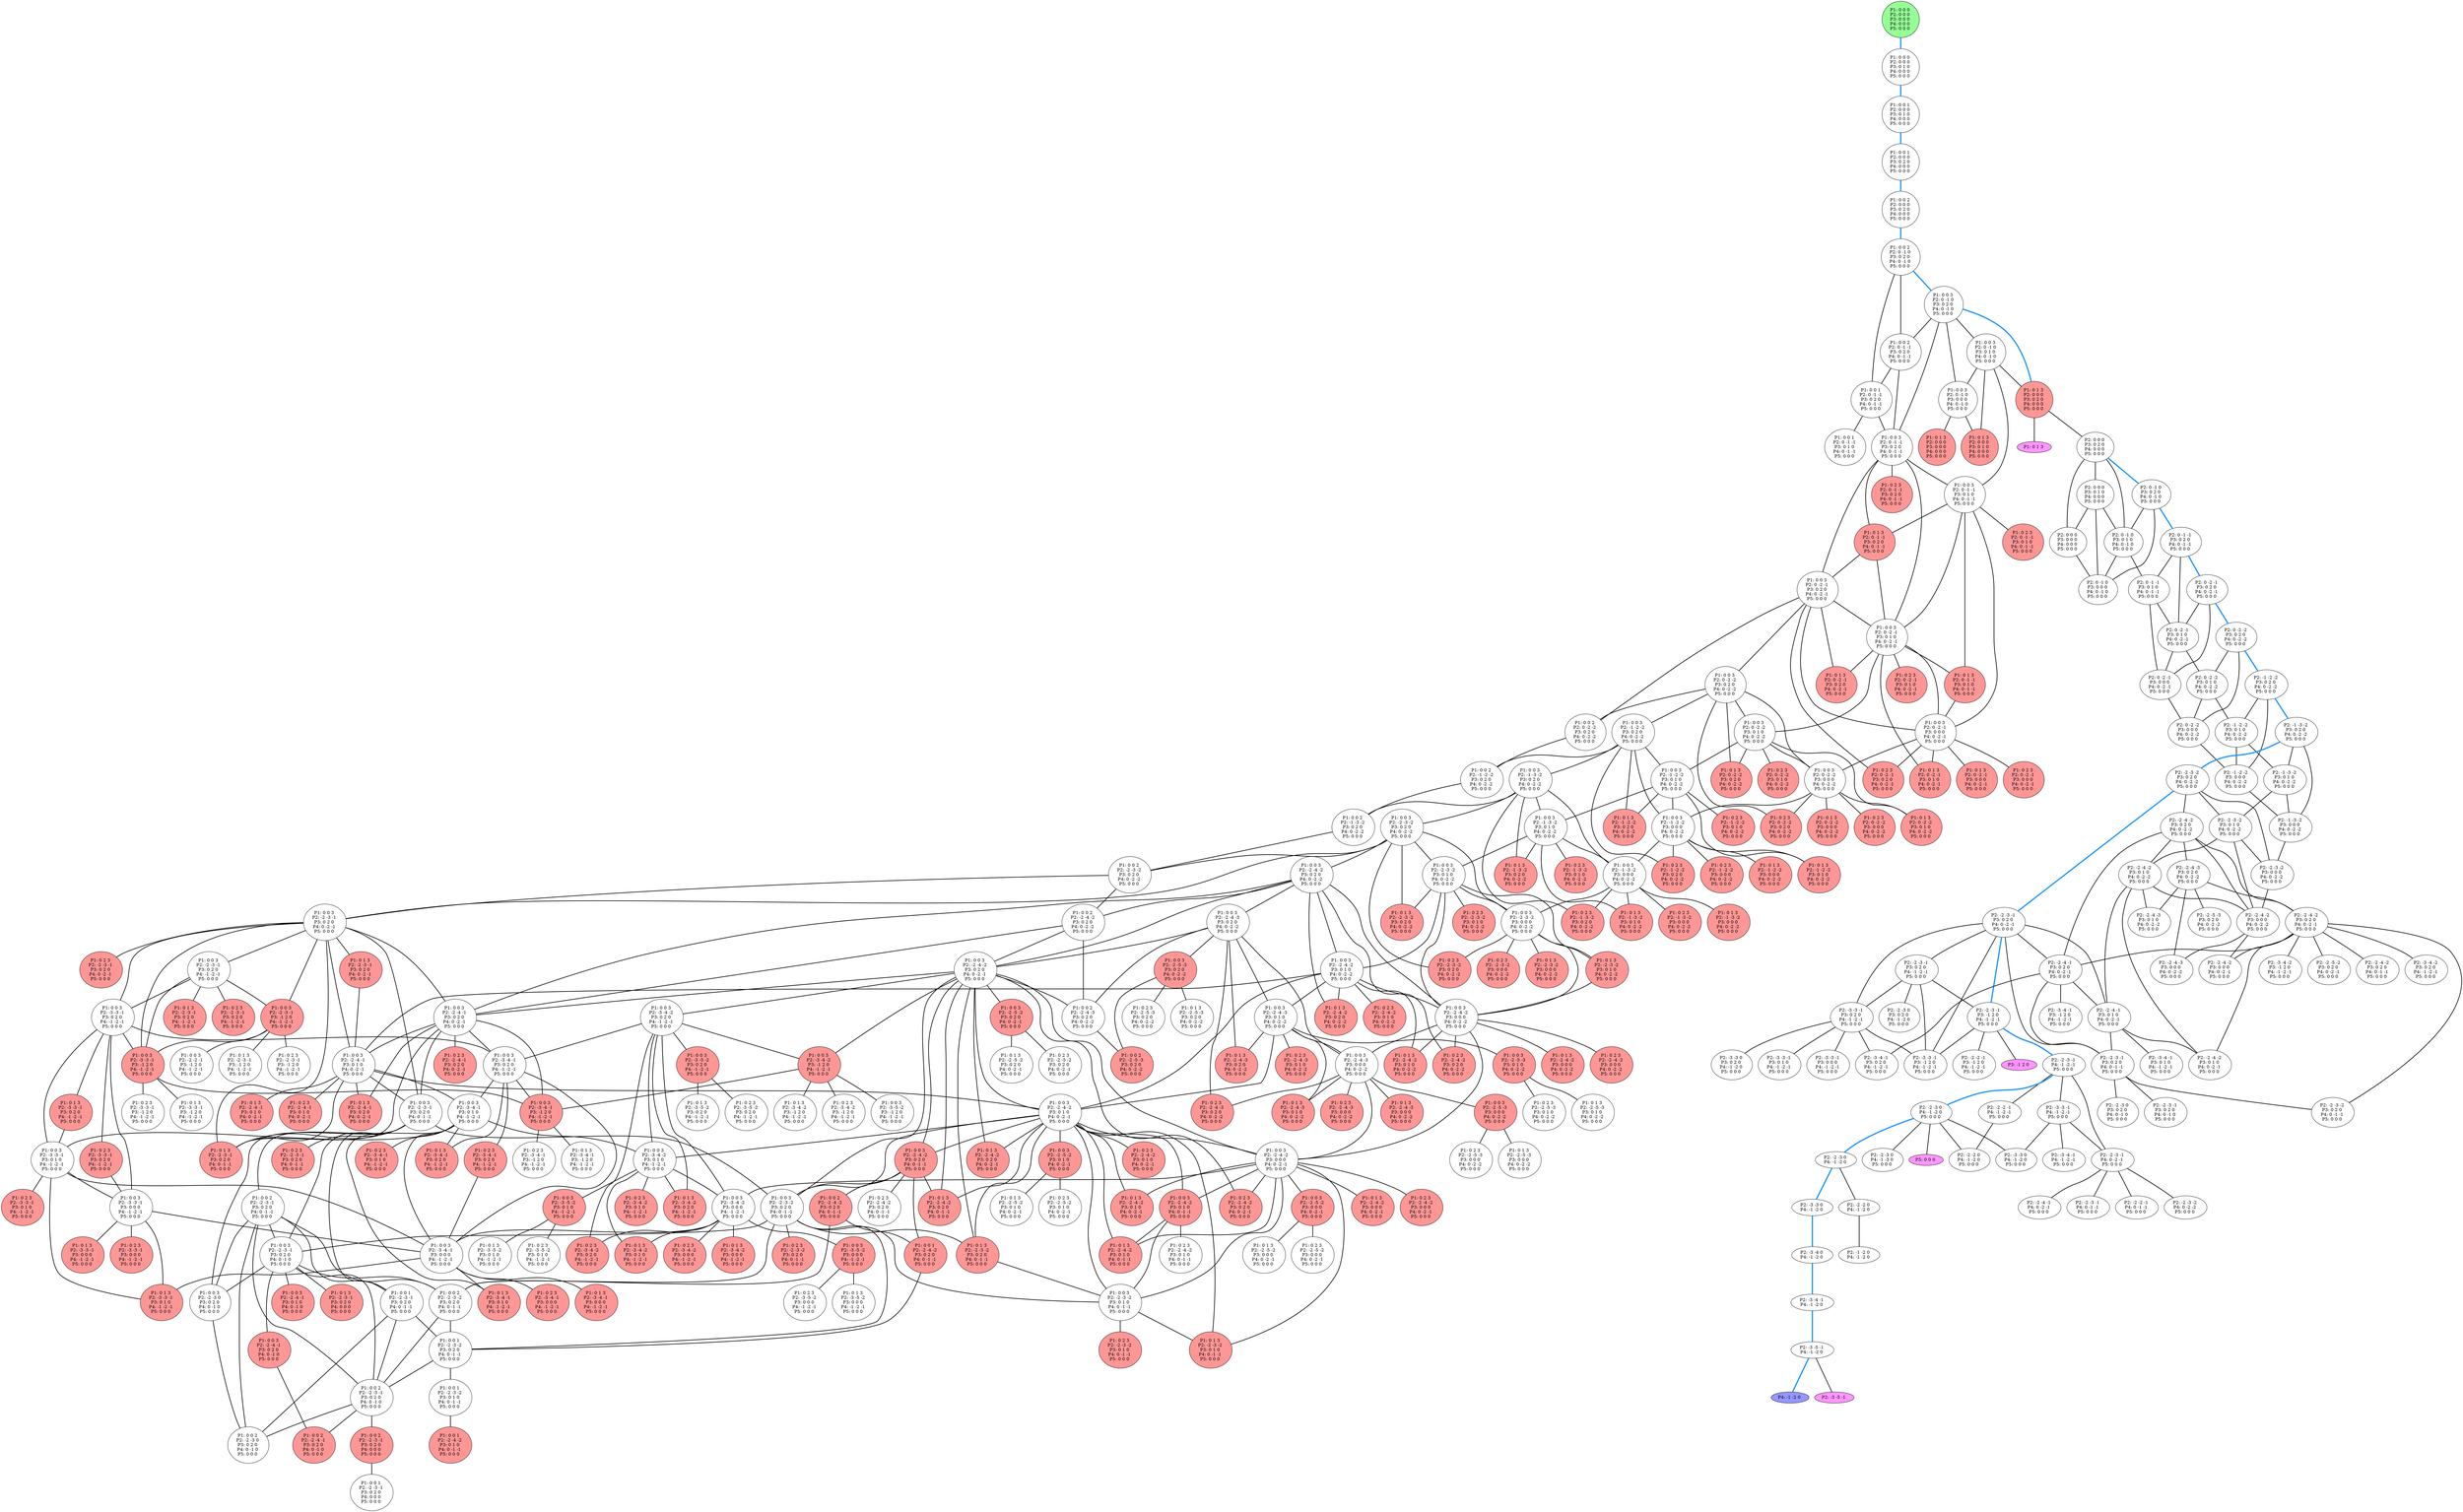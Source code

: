 graph G {
color = "black"
0 [label = "P1: 0 0 0 
P2: 0 0 0 
P3: 0 0 0 
P4: 0 0 0 
P5: 0 0 0 
",  style="filled", fillcolor = "#96FF96"];
1 [label = "P1: 0 0 0 
P2: 0 0 0 
P3: 0 1 0 
P4: 0 0 0 
P5: 0 0 0 
"];
2 [label = "P1: 0 0 1 
P2: 0 0 0 
P3: 0 1 0 
P4: 0 0 0 
P5: 0 0 0 
"];
3 [label = "P1: 0 0 1 
P2: 0 0 0 
P3: 0 2 0 
P4: 0 0 0 
P5: 0 0 0 
"];
4 [label = "P1: 0 0 2 
P2: 0 0 0 
P3: 0 2 0 
P4: 0 0 0 
P5: 0 0 0 
"];
5 [label = "P1: 0 0 2 
P2: 0 -1 0 
P3: 0 2 0 
P4: 0 -1 0 
P5: 0 0 0 
"];
6 [label = "P1: 0 0 3 
P2: 0 -1 0 
P3: 0 2 0 
P4: 0 -1 0 
P5: 0 0 0 
"];
7 [label = "P1: 0 0 2 
P2: 0 -1 -1 
P3: 0 2 0 
P4: 0 -1 -1 
P5: 0 0 0 
"];
8 [label = "P1: 0 0 1 
P2: 0 -1 -1 
P3: 0 2 0 
P4: 0 -1 -1 
P5: 0 0 0 
"];
9 [label = "P1: 0 0 3 
P2: 0 -1 0 
P3: 0 1 0 
P4: 0 -1 0 
P5: 0 0 0 
"];
10 [label = "P1: 0 0 3 
P2: 0 -1 0 
P3: 0 0 0 
P4: 0 -1 0 
P5: 0 0 0 
"];
11 [label = "P1: 0 0 3 
P2: 0 -1 -1 
P3: 0 2 0 
P4: 0 -1 -1 
P5: 0 0 0 
"];
12 [label = "P1: 0 1 3 
P2: 0 0 0 
P3: 0 2 0 
P4: 0 0 0 
P5: 0 0 0 
",  style="filled", fillcolor = "#FF9696"];
13 [label = "P1: 0 0 1 
P2: 0 -1 -1 
P3: 0 1 0 
P4: 0 -1 -1 
P5: 0 0 0 
"];
14 [label = "P1: 0 0 3 
P2: 0 -1 -1 
P3: 0 1 0 
P4: 0 -1 -1 
P5: 0 0 0 
"];
15 [label = "P1: 0 1 3 
P2: 0 0 0 
P3: 0 1 0 
P4: 0 0 0 
P5: 0 0 0 
",  style="filled", fillcolor = "#FF9696"];
16 [label = "P1: 0 1 3 
P2: 0 0 0 
P3: 0 0 0 
P4: 0 0 0 
P5: 0 0 0 
",  style="filled", fillcolor = "#FF9696"];
17 [label = "P1: 0 1 3 
P2: 0 -1 -1 
P3: 0 2 0 
P4: 0 -1 -1 
P5: 0 0 0 
",  style="filled", fillcolor = "#FF9696"];
18 [label = "P1: 0 2 3 
P2: 0 -1 -1 
P3: 0 2 0 
P4: 0 -1 -1 
P5: 0 0 0 
",  style="filled", fillcolor = "#FF9696"];
19 [label = "P1: 0 0 3 
P2: 0 -2 -1 
P3: 0 2 0 
P4: 0 -2 -1 
P5: 0 0 0 
"];
20 [label = "P1: 0 0 3 
P2: 0 -2 -1 
P3: 0 1 0 
P4: 0 -2 -1 
P5: 0 0 0 
"];
21 [label = "P1: 0 1 3 
P2: 0 -1 -1 
P3: 0 1 0 
P4: 0 -1 -1 
P5: 0 0 0 
",  style="filled", fillcolor = "#FF9696"];
22 [label = "P1: 0 2 3 
P2: 0 -1 -1 
P3: 0 1 0 
P4: 0 -1 -1 
P5: 0 0 0 
",  style="filled", fillcolor = "#FF9696"];
23 [label = "P1: 0 0 3 
P2: 0 -2 -1 
P3: 0 0 0 
P4: 0 -2 -1 
P5: 0 0 0 
"];
24 [label = "P1: 0 1 3 
P2: 0 -2 -1 
P3: 0 2 0 
P4: 0 -2 -1 
P5: 0 0 0 
",  style="filled", fillcolor = "#FF9696"];
25 [label = "P1: 0 2 3 
P2: 0 -2 -1 
P3: 0 2 0 
P4: 0 -2 -1 
P5: 0 0 0 
",  style="filled", fillcolor = "#FF9696"];
26 [label = "P1: 0 0 3 
P2: 0 -2 -2 
P3: 0 2 0 
P4: 0 -2 -2 
P5: 0 0 0 
"];
27 [label = "P1: 0 0 2 
P2: 0 -2 -2 
P3: 0 2 0 
P4: 0 -2 -2 
P5: 0 0 0 
"];
28 [label = "P1: 0 1 3 
P2: 0 -2 -1 
P3: 0 1 0 
P4: 0 -2 -1 
P5: 0 0 0 
",  style="filled", fillcolor = "#FF9696"];
29 [label = "P1: 0 2 3 
P2: 0 -2 -1 
P3: 0 1 0 
P4: 0 -2 -1 
P5: 0 0 0 
",  style="filled", fillcolor = "#FF9696"];
30 [label = "P1: 0 0 3 
P2: 0 -2 -2 
P3: 0 1 0 
P4: 0 -2 -2 
P5: 0 0 0 
"];
31 [label = "P1: 0 1 3 
P2: 0 -2 -1 
P3: 0 0 0 
P4: 0 -2 -1 
P5: 0 0 0 
",  style="filled", fillcolor = "#FF9696"];
32 [label = "P1: 0 2 3 
P2: 0 -2 -1 
P3: 0 0 0 
P4: 0 -2 -1 
P5: 0 0 0 
",  style="filled", fillcolor = "#FF9696"];
33 [label = "P1: 0 0 3 
P2: 0 -2 -2 
P3: 0 0 0 
P4: 0 -2 -2 
P5: 0 0 0 
"];
34 [label = "P1: 0 1 3 
P2: 0 -2 -2 
P3: 0 2 0 
P4: 0 -2 -2 
P5: 0 0 0 
",  style="filled", fillcolor = "#FF9696"];
35 [label = "P1: 0 2 3 
P2: 0 -2 -2 
P3: 0 2 0 
P4: 0 -2 -2 
P5: 0 0 0 
",  style="filled", fillcolor = "#FF9696"];
36 [label = "P1: 0 0 3 
P2: -1 -2 -2 
P3: 0 2 0 
P4: 0 -2 -2 
P5: 0 0 0 
"];
37 [label = "P1: 0 0 2 
P2: -1 -2 -2 
P3: 0 2 0 
P4: 0 -2 -2 
P5: 0 0 0 
"];
38 [label = "P1: 0 1 3 
P2: 0 -2 -2 
P3: 0 1 0 
P4: 0 -2 -2 
P5: 0 0 0 
",  style="filled", fillcolor = "#FF9696"];
39 [label = "P1: 0 2 3 
P2: 0 -2 -2 
P3: 0 1 0 
P4: 0 -2 -2 
P5: 0 0 0 
",  style="filled", fillcolor = "#FF9696"];
40 [label = "P1: 0 0 3 
P2: -1 -2 -2 
P3: 0 1 0 
P4: 0 -2 -2 
P5: 0 0 0 
"];
41 [label = "P1: 0 1 3 
P2: 0 -2 -2 
P3: 0 0 0 
P4: 0 -2 -2 
P5: 0 0 0 
",  style="filled", fillcolor = "#FF9696"];
42 [label = "P1: 0 2 3 
P2: 0 -2 -2 
P3: 0 0 0 
P4: 0 -2 -2 
P5: 0 0 0 
",  style="filled", fillcolor = "#FF9696"];
43 [label = "P1: 0 0 3 
P2: -1 -2 -2 
P3: 0 0 0 
P4: 0 -2 -2 
P5: 0 0 0 
"];
44 [label = "P1: 0 1 3 
P2: -1 -2 -2 
P3: 0 2 0 
P4: 0 -2 -2 
P5: 0 0 0 
",  style="filled", fillcolor = "#FF9696"];
45 [label = "P1: 0 2 3 
P2: -1 -2 -2 
P3: 0 2 0 
P4: 0 -2 -2 
P5: 0 0 0 
",  style="filled", fillcolor = "#FF9696"];
46 [label = "P1: 0 0 3 
P2: -1 -3 -2 
P3: 0 2 0 
P4: 0 -2 -2 
P5: 0 0 0 
"];
47 [label = "P1: 0 0 2 
P2: -1 -3 -2 
P3: 0 2 0 
P4: 0 -2 -2 
P5: 0 0 0 
"];
48 [label = "P1: 0 1 3 
P2: -1 -2 -2 
P3: 0 1 0 
P4: 0 -2 -2 
P5: 0 0 0 
",  style="filled", fillcolor = "#FF9696"];
49 [label = "P1: 0 2 3 
P2: -1 -2 -2 
P3: 0 1 0 
P4: 0 -2 -2 
P5: 0 0 0 
",  style="filled", fillcolor = "#FF9696"];
50 [label = "P1: 0 0 3 
P2: -1 -3 -2 
P3: 0 1 0 
P4: 0 -2 -2 
P5: 0 0 0 
"];
51 [label = "P1: 0 1 3 
P2: -1 -2 -2 
P3: 0 0 0 
P4: 0 -2 -2 
P5: 0 0 0 
",  style="filled", fillcolor = "#FF9696"];
52 [label = "P1: 0 2 3 
P2: -1 -2 -2 
P3: 0 0 0 
P4: 0 -2 -2 
P5: 0 0 0 
",  style="filled", fillcolor = "#FF9696"];
53 [label = "P1: 0 0 3 
P2: -1 -3 -2 
P3: 0 0 0 
P4: 0 -2 -2 
P5: 0 0 0 
"];
54 [label = "P1: 0 1 3 
P2: -1 -3 -2 
P3: 0 2 0 
P4: 0 -2 -2 
P5: 0 0 0 
",  style="filled", fillcolor = "#FF9696"];
55 [label = "P1: 0 2 3 
P2: -1 -3 -2 
P3: 0 2 0 
P4: 0 -2 -2 
P5: 0 0 0 
",  style="filled", fillcolor = "#FF9696"];
56 [label = "P1: 0 0 3 
P2: -2 -3 -2 
P3: 0 2 0 
P4: 0 -2 -2 
P5: 0 0 0 
"];
57 [label = "P1: 0 0 2 
P2: -2 -3 -2 
P3: 0 2 0 
P4: 0 -2 -2 
P5: 0 0 0 
"];
58 [label = "P1: 0 1 3 
P2: -1 -3 -2 
P3: 0 1 0 
P4: 0 -2 -2 
P5: 0 0 0 
",  style="filled", fillcolor = "#FF9696"];
59 [label = "P1: 0 2 3 
P2: -1 -3 -2 
P3: 0 1 0 
P4: 0 -2 -2 
P5: 0 0 0 
",  style="filled", fillcolor = "#FF9696"];
60 [label = "P1: 0 0 3 
P2: -2 -3 -2 
P3: 0 1 0 
P4: 0 -2 -2 
P5: 0 0 0 
"];
61 [label = "P1: 0 1 3 
P2: -1 -3 -2 
P3: 0 0 0 
P4: 0 -2 -2 
P5: 0 0 0 
",  style="filled", fillcolor = "#FF9696"];
62 [label = "P1: 0 2 3 
P2: -1 -3 -2 
P3: 0 0 0 
P4: 0 -2 -2 
P5: 0 0 0 
",  style="filled", fillcolor = "#FF9696"];
63 [label = "P1: 0 0 3 
P2: -2 -3 -2 
P3: 0 0 0 
P4: 0 -2 -2 
P5: 0 0 0 
"];
64 [label = "P1: 0 1 3 
P2: -2 -3 -2 
P3: 0 2 0 
P4: 0 -2 -2 
P5: 0 0 0 
",  style="filled", fillcolor = "#FF9696"];
65 [label = "P1: 0 2 3 
P2: -2 -3 -2 
P3: 0 2 0 
P4: 0 -2 -2 
P5: 0 0 0 
",  style="filled", fillcolor = "#FF9696"];
66 [label = "P1: 0 0 3 
P2: -2 -4 -2 
P3: 0 2 0 
P4: 0 -2 -2 
P5: 0 0 0 
"];
67 [label = "P1: 0 0 3 
P2: -2 -3 -1 
P3: 0 2 0 
P4: 0 -2 -1 
P5: 0 0 0 
"];
68 [label = "P1: 0 0 2 
P2: -2 -4 -2 
P3: 0 2 0 
P4: 0 -2 -2 
P5: 0 0 0 
"];
69 [label = "P1: 0 1 3 
P2: -2 -3 -2 
P3: 0 1 0 
P4: 0 -2 -2 
P5: 0 0 0 
",  style="filled", fillcolor = "#FF9696"];
70 [label = "P1: 0 2 3 
P2: -2 -3 -2 
P3: 0 1 0 
P4: 0 -2 -2 
P5: 0 0 0 
",  style="filled", fillcolor = "#FF9696"];
71 [label = "P1: 0 0 3 
P2: -2 -4 -2 
P3: 0 1 0 
P4: 0 -2 -2 
P5: 0 0 0 
"];
72 [label = "P1: 0 0 3 
P2: -2 -4 -2 
P3: 0 0 0 
P4: 0 -2 -2 
P5: 0 0 0 
"];
73 [label = "P1: 0 1 3 
P2: -2 -3 -2 
P3: 0 0 0 
P4: 0 -2 -2 
P5: 0 0 0 
",  style="filled", fillcolor = "#FF9696"];
74 [label = "P1: 0 2 3 
P2: -2 -3 -2 
P3: 0 0 0 
P4: 0 -2 -2 
P5: 0 0 0 
",  style="filled", fillcolor = "#FF9696"];
75 [label = "P1: 0 1 3 
P2: -2 -4 -2 
P3: 0 2 0 
P4: 0 -2 -2 
P5: 0 0 0 
",  style="filled", fillcolor = "#FF9696"];
76 [label = "P1: 0 2 3 
P2: -2 -4 -2 
P3: 0 2 0 
P4: 0 -2 -2 
P5: 0 0 0 
",  style="filled", fillcolor = "#FF9696"];
77 [label = "P1: 0 0 3 
P2: -2 -4 -3 
P3: 0 2 0 
P4: 0 -2 -2 
P5: 0 0 0 
"];
78 [label = "P1: 0 0 3 
P2: -2 -4 -2 
P3: 0 2 0 
P4: 0 -2 -1 
P5: 0 0 0 
"];
79 [label = "P1: 0 0 3 
P2: -2 -4 -1 
P3: 0 2 0 
P4: 0 -2 -1 
P5: 0 0 0 
"];
80 [label = "P1: 0 1 3 
P2: -2 -3 -1 
P3: 0 2 0 
P4: 0 -2 -1 
P5: 0 0 0 
",  style="filled", fillcolor = "#FF9696"];
81 [label = "P1: 0 2 3 
P2: -2 -3 -1 
P3: 0 2 0 
P4: 0 -2 -1 
P5: 0 0 0 
",  style="filled", fillcolor = "#FF9696"];
82 [label = "P1: 0 0 3 
P2: -2 -4 -1 
P3: 0 1 0 
P4: 0 -2 -1 
P5: 0 0 0 
"];
83 [label = "P1: 0 0 3 
P2: -2 -3 -1 
P3: 0 2 0 
P4: -1 -2 -1 
P5: 0 0 0 
"];
84 [label = "P1: 0 0 3 
P2: -2 -3 -1 
P3: 0 2 0 
P4: 0 -1 -1 
P5: 0 0 0 
"];
85 [label = "P1: 0 1 3 
P2: -2 -3 -1 
P3: 0 2 0 
P4: 0 -1 -1 
P5: 0 0 0 
",  style="filled", fillcolor = "#FF9696"];
86 [label = "P1: 0 0 3 
P2: -3 -3 -1 
P3: 0 2 0 
P4: -1 -2 -1 
P5: 0 0 0 
"];
87 [label = "P1: 0 0 3 
P2: -2 -3 -1 
P3: -1 2 0 
P4: -1 -2 -1 
P5: 0 0 0 
",  style="filled", fillcolor = "#FF9696"];
88 [label = "P1: 0 0 3 
P2: -3 -3 -1 
P3: -1 2 0 
P4: -1 -2 -1 
P5: 0 0 0 
",  style="filled", fillcolor = "#FF9696"];
89 [label = "P1: 0 0 2 
P2: -2 -4 -3 
P3: 0 2 0 
P4: 0 -2 -2 
P5: 0 0 0 
"];
90 [label = "P1: 0 1 3 
P2: -2 -4 -2 
P3: 0 1 0 
P4: 0 -2 -2 
P5: 0 0 0 
",  style="filled", fillcolor = "#FF9696"];
91 [label = "P1: 0 2 3 
P2: -2 -4 -2 
P3: 0 1 0 
P4: 0 -2 -2 
P5: 0 0 0 
",  style="filled", fillcolor = "#FF9696"];
92 [label = "P1: 0 0 3 
P2: -2 -4 -3 
P3: 0 1 0 
P4: 0 -2 -2 
P5: 0 0 0 
"];
93 [label = "P1: 0 0 3 
P2: -2 -4 -2 
P3: 0 1 0 
P4: 0 -2 -1 
P5: 0 0 0 
"];
94 [label = "P1: 0 1 3 
P2: -2 -4 -2 
P3: 0 0 0 
P4: 0 -2 -2 
P5: 0 0 0 
",  style="filled", fillcolor = "#FF9696"];
95 [label = "P1: 0 2 3 
P2: -2 -4 -2 
P3: 0 0 0 
P4: 0 -2 -2 
P5: 0 0 0 
",  style="filled", fillcolor = "#FF9696"];
96 [label = "P1: 0 0 3 
P2: -2 -4 -3 
P3: 0 0 0 
P4: 0 -2 -2 
P5: 0 0 0 
"];
97 [label = "P1: 0 0 3 
P2: -2 -4 -2 
P3: 0 0 0 
P4: 0 -2 -1 
P5: 0 0 0 
"];
98 [label = "P1: 0 1 3 
P2: -2 -4 -3 
P3: 0 2 0 
P4: 0 -2 -2 
P5: 0 0 0 
",  style="filled", fillcolor = "#FF9696"];
99 [label = "P1: 0 2 3 
P2: -2 -4 -3 
P3: 0 2 0 
P4: 0 -2 -2 
P5: 0 0 0 
",  style="filled", fillcolor = "#FF9696"];
100 [label = "P1: 0 0 3 
P2: -2 -5 -3 
P3: 0 2 0 
P4: 0 -2 -2 
P5: 0 0 0 
",  style="filled", fillcolor = "#FF9696"];
101 [label = "P1: 0 1 3 
P2: -2 -4 -2 
P3: 0 2 0 
P4: 0 -2 -1 
P5: 0 0 0 
",  style="filled", fillcolor = "#FF9696"];
102 [label = "P1: 0 2 3 
P2: -2 -4 -2 
P3: 0 2 0 
P4: 0 -2 -1 
P5: 0 0 0 
",  style="filled", fillcolor = "#FF9696"];
103 [label = "P1: 0 0 3 
P2: -2 -5 -2 
P3: 0 2 0 
P4: 0 -2 -1 
P5: 0 0 0 
",  style="filled", fillcolor = "#FF9696"];
104 [label = "P1: 0 0 3 
P2: -2 -4 -2 
P3: 0 2 0 
P4: 0 -1 -1 
P5: 0 0 0 
",  style="filled", fillcolor = "#FF9696"];
105 [label = "P1: 0 1 3 
P2: -2 -4 -2 
P3: 0 2 0 
P4: 0 -1 -1 
P5: 0 0 0 
",  style="filled", fillcolor = "#FF9696"];
106 [label = "P1: 0 0 3 
P2: -3 -4 -2 
P3: 0 2 0 
P4: -1 -2 -1 
P5: 0 0 0 
"];
107 [label = "P1: 0 0 3 
P2: -2 -3 -2 
P3: 0 2 0 
P4: 0 -1 -1 
P5: 0 0 0 
"];
108 [label = "P1: 0 1 3 
P2: -2 -3 -2 
P3: 0 2 0 
P4: 0 -1 -1 
P5: 0 0 0 
",  style="filled", fillcolor = "#FF9696"];
109 [label = "P1: 0 0 3 
P2: -3 -4 -2 
P3: -1 2 0 
P4: -1 -2 -1 
P5: 0 0 0 
",  style="filled", fillcolor = "#FF9696"];
110 [label = "P1: 0 1 3 
P2: -2 -4 -1 
P3: 0 2 0 
P4: 0 -2 -1 
P5: 0 0 0 
",  style="filled", fillcolor = "#FF9696"];
111 [label = "P1: 0 2 3 
P2: -2 -4 -1 
P3: 0 2 0 
P4: 0 -2 -1 
P5: 0 0 0 
",  style="filled", fillcolor = "#FF9696"];
112 [label = "P1: 0 0 3 
P2: -3 -4 -1 
P3: 0 2 0 
P4: -1 -2 -1 
P5: 0 0 0 
"];
113 [label = "P1: 0 0 3 
P2: -3 -4 -1 
P3: -1 2 0 
P4: -1 -2 -1 
P5: 0 0 0 
",  style="filled", fillcolor = "#FF9696"];
114 [label = "P1: 0 1 3 
P2: -2 -4 -1 
P3: 0 1 0 
P4: 0 -2 -1 
P5: 0 0 0 
",  style="filled", fillcolor = "#FF9696"];
115 [label = "P1: 0 2 3 
P2: -2 -4 -1 
P3: 0 1 0 
P4: 0 -2 -1 
P5: 0 0 0 
",  style="filled", fillcolor = "#FF9696"];
116 [label = "P1: 0 0 3 
P2: -3 -4 -1 
P3: 0 1 0 
P4: -1 -2 -1 
P5: 0 0 0 
"];
117 [label = "P1: 0 1 3 
P2: -2 -3 -1 
P3: 0 2 0 
P4: -1 -2 -1 
P5: 0 0 0 
",  style="filled", fillcolor = "#FF9696"];
118 [label = "P1: 0 2 3 
P2: -2 -3 -1 
P3: 0 2 0 
P4: -1 -2 -1 
P5: 0 0 0 
",  style="filled", fillcolor = "#FF9696"];
119 [label = "P1: 0 2 3 
P2: -2 -3 -1 
P3: 0 2 0 
P4: 0 -1 -1 
P5: 0 0 0 
",  style="filled", fillcolor = "#FF9696"];
120 [label = "P1: 0 0 2 
P2: -2 -3 -1 
P3: 0 2 0 
P4: 0 -1 -1 
P5: 0 0 0 
"];
121 [label = "P1: 0 0 1 
P2: -2 -3 -1 
P3: 0 2 0 
P4: 0 -1 -1 
P5: 0 0 0 
"];
122 [label = "P1: 0 0 3 
P2: -2 -3 -1 
P3: 0 2 0 
P4: 0 -1 0 
P5: 0 0 0 
"];
123 [label = "P1: 0 0 3 
P2: -2 -3 0 
P3: 0 2 0 
P4: 0 -1 0 
P5: 0 0 0 
"];
124 [label = "P1: 0 1 3 
P2: -3 -3 -1 
P3: 0 2 0 
P4: -1 -2 -1 
P5: 0 0 0 
",  style="filled", fillcolor = "#FF9696"];
125 [label = "P1: 0 2 3 
P2: -3 -3 -1 
P3: 0 2 0 
P4: -1 -2 -1 
P5: 0 0 0 
",  style="filled", fillcolor = "#FF9696"];
126 [label = "P1: 0 0 3 
P2: -3 -3 -1 
P3: 0 1 0 
P4: -1 -2 -1 
P5: 0 0 0 
"];
127 [label = "P1: 0 0 3 
P2: -3 -3 -1 
P3: 0 0 0 
P4: -1 -2 -1 
P5: 0 0 0 
"];
128 [label = "P1: 0 1 3 
P2: -2 -3 -1 
P3: -1 2 0 
P4: -1 -2 -1 
P5: 0 0 0 
"];
129 [label = "P1: 0 2 3 
P2: -2 -3 -1 
P3: -1 2 0 
P4: -1 -2 -1 
P5: 0 0 0 
"];
130 [label = "P1: 0 0 3 
P2: -2 -2 -1 
P3: -1 2 0 
P4: -1 -2 -1 
P5: 0 0 0 
"];
131 [label = "P1: 0 1 3 
P2: -3 -3 -1 
P3: -1 2 0 
P4: -1 -2 -1 
P5: 0 0 0 
"];
132 [label = "P1: 0 2 3 
P2: -3 -3 -1 
P3: -1 2 0 
P4: -1 -2 -1 
P5: 0 0 0 
"];
133 [label = "P1: 0 0 2 
P2: -2 -5 -3 
P3: 0 2 0 
P4: 0 -2 -2 
P5: 0 0 0 
",  style="filled", fillcolor = "#FF9696"];
134 [label = "P1: 0 1 3 
P2: -2 -4 -3 
P3: 0 1 0 
P4: 0 -2 -2 
P5: 0 0 0 
",  style="filled", fillcolor = "#FF9696"];
135 [label = "P1: 0 2 3 
P2: -2 -4 -3 
P3: 0 1 0 
P4: 0 -2 -2 
P5: 0 0 0 
",  style="filled", fillcolor = "#FF9696"];
136 [label = "P1: 0 0 3 
P2: -2 -5 -3 
P3: 0 1 0 
P4: 0 -2 -2 
P5: 0 0 0 
",  style="filled", fillcolor = "#FF9696"];
137 [label = "P1: 0 1 3 
P2: -2 -4 -2 
P3: 0 1 0 
P4: 0 -2 -1 
P5: 0 0 0 
",  style="filled", fillcolor = "#FF9696"];
138 [label = "P1: 0 2 3 
P2: -2 -4 -2 
P3: 0 1 0 
P4: 0 -2 -1 
P5: 0 0 0 
",  style="filled", fillcolor = "#FF9696"];
139 [label = "P1: 0 0 3 
P2: -2 -5 -2 
P3: 0 1 0 
P4: 0 -2 -1 
P5: 0 0 0 
",  style="filled", fillcolor = "#FF9696"];
140 [label = "P1: 0 0 3 
P2: -2 -4 -2 
P3: 0 1 0 
P4: 0 -1 -1 
P5: 0 0 0 
",  style="filled", fillcolor = "#FF9696"];
141 [label = "P1: 0 1 3 
P2: -2 -4 -2 
P3: 0 1 0 
P4: 0 -1 -1 
P5: 0 0 0 
",  style="filled", fillcolor = "#FF9696"];
142 [label = "P1: 0 0 3 
P2: -3 -4 -2 
P3: 0 1 0 
P4: -1 -2 -1 
P5: 0 0 0 
"];
143 [label = "P1: 0 0 3 
P2: -2 -3 -2 
P3: 0 1 0 
P4: 0 -1 -1 
P5: 0 0 0 
"];
144 [label = "P1: 0 1 3 
P2: -2 -3 -2 
P3: 0 1 0 
P4: 0 -1 -1 
P5: 0 0 0 
",  style="filled", fillcolor = "#FF9696"];
145 [label = "P1: 0 1 3 
P2: -2 -4 -3 
P3: 0 0 0 
P4: 0 -2 -2 
P5: 0 0 0 
",  style="filled", fillcolor = "#FF9696"];
146 [label = "P1: 0 2 3 
P2: -2 -4 -3 
P3: 0 0 0 
P4: 0 -2 -2 
P5: 0 0 0 
",  style="filled", fillcolor = "#FF9696"];
147 [label = "P1: 0 0 3 
P2: -2 -5 -3 
P3: 0 0 0 
P4: 0 -2 -2 
P5: 0 0 0 
",  style="filled", fillcolor = "#FF9696"];
148 [label = "P1: 0 1 3 
P2: -2 -4 -2 
P3: 0 0 0 
P4: 0 -2 -1 
P5: 0 0 0 
",  style="filled", fillcolor = "#FF9696"];
149 [label = "P1: 0 2 3 
P2: -2 -4 -2 
P3: 0 0 0 
P4: 0 -2 -1 
P5: 0 0 0 
",  style="filled", fillcolor = "#FF9696"];
150 [label = "P1: 0 0 3 
P2: -2 -5 -2 
P3: 0 0 0 
P4: 0 -2 -1 
P5: 0 0 0 
",  style="filled", fillcolor = "#FF9696"];
151 [label = "P1: 0 0 3 
P2: -3 -4 -2 
P3: 0 0 0 
P4: -1 -2 -1 
P5: 0 0 0 
"];
152 [label = "P1: 0 1 3 
P2: -2 -5 -3 
P3: 0 2 0 
P4: 0 -2 -2 
P5: 0 0 0 
"];
153 [label = "P1: 0 2 3 
P2: -2 -5 -3 
P3: 0 2 0 
P4: 0 -2 -2 
P5: 0 0 0 
"];
154 [label = "P1: 0 1 3 
P2: -2 -5 -2 
P3: 0 2 0 
P4: 0 -2 -1 
P5: 0 0 0 
"];
155 [label = "P1: 0 2 3 
P2: -2 -5 -2 
P3: 0 2 0 
P4: 0 -2 -1 
P5: 0 0 0 
"];
156 [label = "P1: 0 2 3 
P2: -2 -4 -2 
P3: 0 2 0 
P4: 0 -1 -1 
P5: 0 0 0 
"];
157 [label = "P1: 0 0 2 
P2: -2 -4 -2 
P3: 0 2 0 
P4: 0 -1 -1 
P5: 0 0 0 
",  style="filled", fillcolor = "#FF9696"];
158 [label = "P1: 0 0 1 
P2: -2 -4 -2 
P3: 0 2 0 
P4: 0 -1 -1 
P5: 0 0 0 
",  style="filled", fillcolor = "#FF9696"];
159 [label = "P1: 0 1 3 
P2: -3 -4 -2 
P3: 0 2 0 
P4: -1 -2 -1 
P5: 0 0 0 
",  style="filled", fillcolor = "#FF9696"];
160 [label = "P1: 0 2 3 
P2: -3 -4 -2 
P3: 0 2 0 
P4: -1 -2 -1 
P5: 0 0 0 
",  style="filled", fillcolor = "#FF9696"];
161 [label = "P1: 0 0 3 
P2: -3 -5 -2 
P3: 0 2 0 
P4: -1 -2 -1 
P5: 0 0 0 
",  style="filled", fillcolor = "#FF9696"];
162 [label = "P1: 0 2 3 
P2: -2 -3 -2 
P3: 0 2 0 
P4: 0 -1 -1 
P5: 0 0 0 
",  style="filled", fillcolor = "#FF9696"];
163 [label = "P1: 0 0 2 
P2: -2 -3 -2 
P3: 0 2 0 
P4: 0 -1 -1 
P5: 0 0 0 
"];
164 [label = "P1: 0 0 1 
P2: -2 -3 -2 
P3: 0 2 0 
P4: 0 -1 -1 
P5: 0 0 0 
"];
165 [label = "P1: 0 1 3 
P2: -3 -4 -2 
P3: -1 2 0 
P4: -1 -2 -1 
P5: 0 0 0 
"];
166 [label = "P1: 0 2 3 
P2: -3 -4 -2 
P3: -1 2 0 
P4: -1 -2 -1 
P5: 0 0 0 
"];
167 [label = "P1: 0 0 3 
P2: -3 -5 -2 
P3: -1 2 0 
P4: -1 -2 -1 
P5: 0 0 0 
"];
168 [label = "P1: 0 1 3 
P2: -3 -4 -1 
P3: 0 2 0 
P4: -1 -2 -1 
P5: 0 0 0 
",  style="filled", fillcolor = "#FF9696"];
169 [label = "P1: 0 2 3 
P2: -3 -4 -1 
P3: 0 2 0 
P4: -1 -2 -1 
P5: 0 0 0 
",  style="filled", fillcolor = "#FF9696"];
170 [label = "P1: 0 0 3 
P2: -3 -4 -1 
P3: 0 0 0 
P4: -1 -2 -1 
P5: 0 0 0 
"];
171 [label = "P1: 0 1 3 
P2: -3 -4 -1 
P3: -1 2 0 
P4: -1 -2 -1 
P5: 0 0 0 
"];
172 [label = "P1: 0 2 3 
P2: -3 -4 -1 
P3: -1 2 0 
P4: -1 -2 -1 
P5: 0 0 0 
"];
173 [label = "P1: 0 1 3 
P2: -3 -4 -1 
P3: 0 1 0 
P4: -1 -2 -1 
P5: 0 0 0 
",  style="filled", fillcolor = "#FF9696"];
174 [label = "P1: 0 2 3 
P2: -3 -4 -1 
P3: 0 1 0 
P4: -1 -2 -1 
P5: 0 0 0 
",  style="filled", fillcolor = "#FF9696"];
175 [label = "P1: 0 0 2 
P2: -2 -3 -1 
P3: 0 2 0 
P4: 0 -1 0 
P5: 0 0 0 
"];
176 [label = "P1: 0 0 2 
P2: -2 -3 0 
P3: 0 2 0 
P4: 0 -1 0 
P5: 0 0 0 
"];
177 [label = "P1: 0 0 3 
P2: -2 -4 -1 
P3: 0 2 0 
P4: 0 -1 0 
P5: 0 0 0 
",  style="filled", fillcolor = "#FF9696"];
178 [label = "P1: 0 0 3 
P2: -2 -4 -1 
P3: 0 1 0 
P4: 0 -1 0 
P5: 0 0 0 
",  style="filled", fillcolor = "#FF9696"];
179 [label = "P1: 0 1 3 
P2: -2 -3 -1 
P3: 0 2 0 
P4: 0 0 0 
P5: 0 0 0 
",  style="filled", fillcolor = "#FF9696"];
180 [label = "P1: 0 1 3 
P2: -3 -3 -1 
P3: 0 1 0 
P4: -1 -2 -1 
P5: 0 0 0 
",  style="filled", fillcolor = "#FF9696"];
181 [label = "P1: 0 2 3 
P2: -3 -3 -1 
P3: 0 1 0 
P4: -1 -2 -1 
P5: 0 0 0 
",  style="filled", fillcolor = "#FF9696"];
182 [label = "P1: 0 1 3 
P2: -3 -3 -1 
P3: 0 0 0 
P4: -1 -2 -1 
P5: 0 0 0 
",  style="filled", fillcolor = "#FF9696"];
183 [label = "P1: 0 2 3 
P2: -3 -3 -1 
P3: 0 0 0 
P4: -1 -2 -1 
P5: 0 0 0 
",  style="filled", fillcolor = "#FF9696"];
184 [label = "P1: 0 1 3 
P2: -2 -5 -3 
P3: 0 1 0 
P4: 0 -2 -2 
P5: 0 0 0 
"];
185 [label = "P1: 0 2 3 
P2: -2 -5 -3 
P3: 0 1 0 
P4: 0 -2 -2 
P5: 0 0 0 
"];
186 [label = "P1: 0 1 3 
P2: -2 -5 -2 
P3: 0 1 0 
P4: 0 -2 -1 
P5: 0 0 0 
"];
187 [label = "P1: 0 2 3 
P2: -2 -5 -2 
P3: 0 1 0 
P4: 0 -2 -1 
P5: 0 0 0 
"];
188 [label = "P1: 0 2 3 
P2: -2 -4 -2 
P3: 0 1 0 
P4: 0 -1 -1 
P5: 0 0 0 
"];
189 [label = "P1: 0 1 3 
P2: -3 -4 -2 
P3: 0 1 0 
P4: -1 -2 -1 
P5: 0 0 0 
",  style="filled", fillcolor = "#FF9696"];
190 [label = "P1: 0 2 3 
P2: -3 -4 -2 
P3: 0 1 0 
P4: -1 -2 -1 
P5: 0 0 0 
",  style="filled", fillcolor = "#FF9696"];
191 [label = "P1: 0 0 3 
P2: -3 -5 -2 
P3: 0 1 0 
P4: -1 -2 -1 
P5: 0 0 0 
",  style="filled", fillcolor = "#FF9696"];
192 [label = "P1: 0 2 3 
P2: -2 -3 -2 
P3: 0 1 0 
P4: 0 -1 -1 
P5: 0 0 0 
",  style="filled", fillcolor = "#FF9696"];
193 [label = "P1: 0 1 3 
P2: -2 -5 -3 
P3: 0 0 0 
P4: 0 -2 -2 
P5: 0 0 0 
"];
194 [label = "P1: 0 2 3 
P2: -2 -5 -3 
P3: 0 0 0 
P4: 0 -2 -2 
P5: 0 0 0 
"];
195 [label = "P1: 0 1 3 
P2: -2 -5 -2 
P3: 0 0 0 
P4: 0 -2 -1 
P5: 0 0 0 
"];
196 [label = "P1: 0 2 3 
P2: -2 -5 -2 
P3: 0 0 0 
P4: 0 -2 -1 
P5: 0 0 0 
"];
197 [label = "P1: 0 1 3 
P2: -3 -4 -2 
P3: 0 0 0 
P4: -1 -2 -1 
P5: 0 0 0 
",  style="filled", fillcolor = "#FF9696"];
198 [label = "P1: 0 2 3 
P2: -3 -4 -2 
P3: 0 0 0 
P4: -1 -2 -1 
P5: 0 0 0 
",  style="filled", fillcolor = "#FF9696"];
199 [label = "P1: 0 0 3 
P2: -3 -5 -2 
P3: 0 0 0 
P4: -1 -2 -1 
P5: 0 0 0 
",  style="filled", fillcolor = "#FF9696"];
200 [label = "P1: 0 1 3 
P2: -3 -5 -2 
P3: 0 2 0 
P4: -1 -2 -1 
P5: 0 0 0 
"];
201 [label = "P1: 0 2 3 
P2: -3 -5 -2 
P3: 0 2 0 
P4: -1 -2 -1 
P5: 0 0 0 
"];
202 [label = "P1: 0 0 1 
P2: -2 -3 -2 
P3: 0 1 0 
P4: 0 -1 -1 
P5: 0 0 0 
"];
203 [label = "P1: 0 1 3 
P2: -3 -4 -1 
P3: 0 0 0 
P4: -1 -2 -1 
P5: 0 0 0 
",  style="filled", fillcolor = "#FF9696"];
204 [label = "P1: 0 2 3 
P2: -3 -4 -1 
P3: 0 0 0 
P4: -1 -2 -1 
P5: 0 0 0 
",  style="filled", fillcolor = "#FF9696"];
205 [label = "P1: 0 0 2 
P2: -2 -4 -1 
P3: 0 2 0 
P4: 0 -1 0 
P5: 0 0 0 
",  style="filled", fillcolor = "#FF9696"];
206 [label = "P1: 0 0 2 
P2: -2 -3 -1 
P3: 0 2 0 
P4: 0 0 0 
P5: 0 0 0 
",  style="filled", fillcolor = "#FF9696"];
207 [label = "P1: 0 1 3 
P2: -3 -5 -2 
P3: 0 1 0 
P4: -1 -2 -1 
P5: 0 0 0 
"];
208 [label = "P1: 0 2 3 
P2: -3 -5 -2 
P3: 0 1 0 
P4: -1 -2 -1 
P5: 0 0 0 
"];
209 [label = "P1: 0 1 3 
P2: -3 -5 -2 
P3: 0 0 0 
P4: -1 -2 -1 
P5: 0 0 0 
"];
210 [label = "P1: 0 2 3 
P2: -3 -5 -2 
P3: 0 0 0 
P4: -1 -2 -1 
P5: 0 0 0 
"];
211 [label = "P1: 0 0 1 
P2: -2 -4 -2 
P3: 0 1 0 
P4: 0 -1 -1 
P5: 0 0 0 
",  style="filled", fillcolor = "#FF9696"];
212 [label = "P1: 0 0 1 
P2: -2 -3 -1 
P3: 0 2 0 
P4: 0 0 0 
P5: 0 0 0 
"];
213 [label = "P1: 0 1 3 
",  style="filled", fillcolor = "#FF96FF"];
214 [label = "P2: 0 0 0 
P3: 0 2 0 
P4: 0 0 0 
P5: 0 0 0 
"];
215 [label = "P2: 0 0 0 
P3: 0 1 0 
P4: 0 0 0 
P5: 0 0 0 
"];
216 [label = "P2: 0 0 0 
P3: 0 0 0 
P4: 0 0 0 
P5: 0 0 0 
"];
217 [label = "P2: 0 -1 0 
P3: 0 2 0 
P4: 0 -1 0 
P5: 0 0 0 
"];
218 [label = "P2: 0 -1 0 
P3: 0 1 0 
P4: 0 -1 0 
P5: 0 0 0 
"];
219 [label = "P2: 0 -1 0 
P3: 0 0 0 
P4: 0 -1 0 
P5: 0 0 0 
"];
220 [label = "P2: 0 -1 -1 
P3: 0 2 0 
P4: 0 -1 -1 
P5: 0 0 0 
"];
221 [label = "P2: 0 -1 -1 
P3: 0 1 0 
P4: 0 -1 -1 
P5: 0 0 0 
"];
222 [label = "P2: 0 -2 -1 
P3: 0 2 0 
P4: 0 -2 -1 
P5: 0 0 0 
"];
223 [label = "P2: 0 -2 -1 
P3: 0 1 0 
P4: 0 -2 -1 
P5: 0 0 0 
"];
224 [label = "P2: 0 -2 -1 
P3: 0 0 0 
P4: 0 -2 -1 
P5: 0 0 0 
"];
225 [label = "P2: 0 -2 -2 
P3: 0 2 0 
P4: 0 -2 -2 
P5: 0 0 0 
"];
226 [label = "P2: 0 -2 -2 
P3: 0 1 0 
P4: 0 -2 -2 
P5: 0 0 0 
"];
227 [label = "P2: 0 -2 -2 
P3: 0 0 0 
P4: 0 -2 -2 
P5: 0 0 0 
"];
228 [label = "P2: -1 -2 -2 
P3: 0 2 0 
P4: 0 -2 -2 
P5: 0 0 0 
"];
229 [label = "P2: -1 -2 -2 
P3: 0 1 0 
P4: 0 -2 -2 
P5: 0 0 0 
"];
230 [label = "P2: -1 -2 -2 
P3: 0 0 0 
P4: 0 -2 -2 
P5: 0 0 0 
"];
231 [label = "P2: -1 -3 -2 
P3: 0 2 0 
P4: 0 -2 -2 
P5: 0 0 0 
"];
232 [label = "P2: -1 -3 -2 
P3: 0 1 0 
P4: 0 -2 -2 
P5: 0 0 0 
"];
233 [label = "P2: -1 -3 -2 
P3: 0 0 0 
P4: 0 -2 -2 
P5: 0 0 0 
"];
234 [label = "P2: -2 -3 -2 
P3: 0 2 0 
P4: 0 -2 -2 
P5: 0 0 0 
"];
235 [label = "P2: -2 -3 -2 
P3: 0 1 0 
P4: 0 -2 -2 
P5: 0 0 0 
"];
236 [label = "P2: -2 -3 -2 
P3: 0 0 0 
P4: 0 -2 -2 
P5: 0 0 0 
"];
237 [label = "P2: -2 -4 -2 
P3: 0 2 0 
P4: 0 -2 -2 
P5: 0 0 0 
"];
238 [label = "P2: -2 -3 -1 
P3: 0 2 0 
P4: 0 -2 -1 
P5: 0 0 0 
"];
239 [label = "P2: -2 -4 -2 
P3: 0 1 0 
P4: 0 -2 -2 
P5: 0 0 0 
"];
240 [label = "P2: -2 -4 -2 
P3: 0 0 0 
P4: 0 -2 -2 
P5: 0 0 0 
"];
241 [label = "P2: -2 -4 -3 
P3: 0 2 0 
P4: 0 -2 -2 
P5: 0 0 0 
"];
242 [label = "P2: -2 -4 -2 
P3: 0 2 0 
P4: 0 -2 -1 
P5: 0 0 0 
"];
243 [label = "P2: -2 -4 -1 
P3: 0 2 0 
P4: 0 -2 -1 
P5: 0 0 0 
"];
244 [label = "P2: -2 -4 -1 
P3: 0 1 0 
P4: 0 -2 -1 
P5: 0 0 0 
"];
245 [label = "P2: -2 -3 -1 
P3: 0 2 0 
P4: -1 -2 -1 
P5: 0 0 0 
"];
246 [label = "P2: -2 -3 -1 
P3: 0 2 0 
P4: 0 -1 -1 
P5: 0 0 0 
"];
247 [label = "P2: -3 -3 -1 
P3: 0 2 0 
P4: -1 -2 -1 
P5: 0 0 0 
"];
248 [label = "P2: -2 -3 -1 
P3: -1 2 0 
P4: -1 -2 -1 
P5: 0 0 0 
"];
249 [label = "P2: -3 -3 -1 
P3: -1 2 0 
P4: -1 -2 -1 
P5: 0 0 0 
"];
250 [label = "P2: -2 -4 -3 
P3: 0 1 0 
P4: 0 -2 -2 
P5: 0 0 0 
"];
251 [label = "P2: -2 -4 -2 
P3: 0 1 0 
P4: 0 -2 -1 
P5: 0 0 0 
"];
252 [label = "P2: -2 -4 -3 
P3: 0 0 0 
P4: 0 -2 -2 
P5: 0 0 0 
"];
253 [label = "P2: -2 -4 -2 
P3: 0 0 0 
P4: 0 -2 -1 
P5: 0 0 0 
"];
254 [label = "P2: -2 -5 -3 
P3: 0 2 0 
P4: 0 -2 -2 
P5: 0 0 0 
"];
255 [label = "P2: -2 -5 -2 
P3: 0 2 0 
P4: 0 -2 -1 
P5: 0 0 0 
"];
256 [label = "P2: -2 -4 -2 
P3: 0 2 0 
P4: 0 -1 -1 
P5: 0 0 0 
"];
257 [label = "P2: -3 -4 -2 
P3: 0 2 0 
P4: -1 -2 -1 
P5: 0 0 0 
"];
258 [label = "P2: -2 -3 -2 
P3: 0 2 0 
P4: 0 -1 -1 
P5: 0 0 0 
"];
259 [label = "P2: -3 -4 -2 
P3: -1 2 0 
P4: -1 -2 -1 
P5: 0 0 0 
"];
260 [label = "P2: -3 -4 -1 
P3: 0 2 0 
P4: -1 -2 -1 
P5: 0 0 0 
"];
261 [label = "P2: -3 -4 -1 
P3: -1 2 0 
P4: -1 -2 -1 
P5: 0 0 0 
"];
262 [label = "P2: -3 -4 -1 
P3: 0 1 0 
P4: -1 -2 -1 
P5: 0 0 0 
"];
263 [label = "P2: -2 -3 0 
P3: 0 2 0 
P4: -1 -2 0 
P5: 0 0 0 
"];
264 [label = "P2: -2 -3 -1 
P3: 0 2 0 
P4: 0 -1 0 
P5: 0 0 0 
"];
265 [label = "P2: -2 -3 0 
P3: 0 2 0 
P4: 0 -1 0 
P5: 0 0 0 
"];
266 [label = "P2: -3 -3 -1 
P3: 0 1 0 
P4: -1 -2 -1 
P5: 0 0 0 
"];
267 [label = "P2: -3 -3 -1 
P3: 0 0 0 
P4: -1 -2 -1 
P5: 0 0 0 
"];
268 [label = "P2: -3 -3 0 
P3: 0 2 0 
P4: -1 -2 0 
P5: 0 0 0 
"];
269 [label = "P2: -2 -2 -1 
P3: -1 2 0 
P4: -1 -2 -1 
P5: 0 0 0 
"];
270 [label = "P3: -1 2 0 
",  style="filled", fillcolor = "#FF96FF"];
271 [label = "P2: -2 -3 -1 
P4: -1 -2 -1 
P5: 0 0 0 
"];
272 [label = "P2: -3 -3 -1 
P4: -1 -2 -1 
P5: 0 0 0 
"];
273 [label = "P2: -2 -2 -1 
P4: -1 -2 -1 
P5: 0 0 0 
"];
274 [label = "P2: -2 -3 -1 
P4: 0 -2 -1 
P5: 0 0 0 
"];
275 [label = "P2: -2 -3 0 
P4: -1 -2 0 
P5: 0 0 0 
"];
276 [label = "P2: -3 -4 -1 
P4: -1 -2 -1 
P5: 0 0 0 
"];
277 [label = "P2: -3 -3 0 
P4: -1 -2 0 
P5: 0 0 0 
"];
278 [label = "P2: -2 -2 0 
P4: -1 -2 0 
P5: 0 0 0 
"];
279 [label = "P2: -2 -4 -1 
P4: 0 -2 -1 
P5: 0 0 0 
"];
280 [label = "P2: -2 -3 -1 
P4: 0 -1 -1 
P5: 0 0 0 
"];
281 [label = "P2: -2 -2 -1 
P4: 0 -1 -1 
P5: 0 0 0 
"];
282 [label = "P2: -2 -3 -2 
P4: 0 -2 -2 
P5: 0 0 0 
"];
283 [label = "P2: -2 -3 0 
P4: -1 -3 0 
P5: 0 0 0 
"];
284 [label = "P5: 0 0 0 
",  style="filled", fillcolor = "#FF96FF"];
285 [label = "P2: -2 -3 0 
P4: -1 -2 0 
"];
286 [label = "P2: -3 -3 0 
P4: -1 -2 0 
"];
287 [label = "P2: -2 -2 0 
P4: -1 -2 0 
"];
288 [label = "P2: -3 -4 0 
P4: -1 -2 0 
"];
289 [label = "P2: -1 -2 0 
P4: -1 -2 0 
"];
290 [label = "P2: -3 -4 -1 
P4: -1 -2 0 
"];
291 [label = "P2: -3 -5 -1 
P4: -1 -2 0 
"];
292 [label = "P4: -1 -2 0 
", style="filled", fillcolor = "#9696FF"];
293 [label = "P2: -3 -5 -1 
",  style="filled", fillcolor = "#FF96FF"];
edge [style=bold];
0 -- 1 [color="#1E96FF", penwidth=4.0];

1 -- 2 [color="#1E96FF", penwidth=4.0];

2 -- 3 [color="#1E96FF", penwidth=4.0];

3 -- 4 [color="#1E96FF", penwidth=4.0];

4 -- 5 [color="#1E96FF", penwidth=4.0];

5 -- 6 [color="#1E96FF", penwidth=4.0];
5 -- 7 [color=black];
5 -- 8 [color=black];

6 -- 9 [color=black];
6 -- 10 [color=black];
6 -- 11 [color=black];
6 -- 12 [color="#1E96FF", penwidth=4.0];
6 -- 7 [color=black];

7 -- 8 [color=black];
7 -- 11 [color=black];

8 -- 11 [color=black];
8 -- 13 [color=black];

9 -- 10 [color=black];
9 -- 14 [color=black];
9 -- 15 [color=black];
9 -- 12 [color=black];

10 -- 16 [color=black];
10 -- 15 [color=black];

11 -- 17 [color=black];
11 -- 18 [color=black];
11 -- 14 [color=black];
11 -- 19 [color=black];
11 -- 20 [color=black];

12 -- 214 [color=black];
12 -- 213 [color=black];


14 -- 21 [color=black];
14 -- 22 [color=black];
14 -- 17 [color=black];
14 -- 20 [color=black];
14 -- 23 [color=black];



17 -- 19 [color=black];
17 -- 20 [color=black];


19 -- 24 [color=black];
19 -- 25 [color=black];
19 -- 20 [color=black];
19 -- 23 [color=black];
19 -- 26 [color=black];
19 -- 27 [color=black];

20 -- 28 [color=black];
20 -- 29 [color=black];
20 -- 23 [color=black];
20 -- 24 [color=black];
20 -- 30 [color=black];
20 -- 21 [color=black];

21 -- 23 [color=black];


23 -- 31 [color=black];
23 -- 32 [color=black];
23 -- 28 [color=black];
23 -- 25 [color=black];
23 -- 33 [color=black];



26 -- 34 [color=black];
26 -- 35 [color=black];
26 -- 27 [color=black];
26 -- 36 [color=black];
26 -- 30 [color=black];
26 -- 33 [color=black];

27 -- 37 [color=black];



30 -- 38 [color=black];
30 -- 39 [color=black];
30 -- 40 [color=black];
30 -- 33 [color=black];
30 -- 34 [color=black];



33 -- 41 [color=black];
33 -- 42 [color=black];
33 -- 43 [color=black];
33 -- 38 [color=black];
33 -- 35 [color=black];



36 -- 44 [color=black];
36 -- 45 [color=black];
36 -- 37 [color=black];
36 -- 46 [color=black];
36 -- 40 [color=black];
36 -- 43 [color=black];

37 -- 47 [color=black];



40 -- 48 [color=black];
40 -- 49 [color=black];
40 -- 50 [color=black];
40 -- 43 [color=black];
40 -- 44 [color=black];



43 -- 51 [color=black];
43 -- 52 [color=black];
43 -- 53 [color=black];
43 -- 48 [color=black];
43 -- 45 [color=black];



46 -- 54 [color=black];
46 -- 55 [color=black];
46 -- 47 [color=black];
46 -- 56 [color=black];
46 -- 50 [color=black];
46 -- 53 [color=black];

47 -- 57 [color=black];



50 -- 58 [color=black];
50 -- 59 [color=black];
50 -- 60 [color=black];
50 -- 53 [color=black];
50 -- 54 [color=black];



53 -- 61 [color=black];
53 -- 62 [color=black];
53 -- 63 [color=black];
53 -- 58 [color=black];
53 -- 55 [color=black];



56 -- 64 [color=black];
56 -- 65 [color=black];
56 -- 57 [color=black];
56 -- 66 [color=black];
56 -- 60 [color=black];
56 -- 63 [color=black];
56 -- 67 [color=black];

57 -- 68 [color=black];
57 -- 67 [color=black];



60 -- 69 [color=black];
60 -- 70 [color=black];
60 -- 71 [color=black];
60 -- 63 [color=black];
60 -- 64 [color=black];
60 -- 72 [color=black];



63 -- 73 [color=black];
63 -- 74 [color=black];
63 -- 72 [color=black];
63 -- 69 [color=black];
63 -- 65 [color=black];



66 -- 75 [color=black];
66 -- 76 [color=black];
66 -- 68 [color=black];
66 -- 77 [color=black];
66 -- 71 [color=black];
66 -- 72 [color=black];
66 -- 78 [color=black];
66 -- 79 [color=black];

67 -- 80 [color=black];
67 -- 81 [color=black];
67 -- 79 [color=black];
67 -- 82 [color=black];
67 -- 83 [color=black];
67 -- 84 [color=black];
67 -- 85 [color=black];
67 -- 86 [color=black];
67 -- 87 [color=black];
67 -- 88 [color=black];

68 -- 89 [color=black];
68 -- 78 [color=black];
68 -- 79 [color=black];

69 -- 72 [color=black];


71 -- 90 [color=black];
71 -- 91 [color=black];
71 -- 92 [color=black];
71 -- 72 [color=black];
71 -- 75 [color=black];
71 -- 93 [color=black];
71 -- 82 [color=black];

72 -- 94 [color=black];
72 -- 95 [color=black];
72 -- 96 [color=black];
72 -- 90 [color=black];
72 -- 76 [color=black];
72 -- 97 [color=black];





77 -- 98 [color=black];
77 -- 99 [color=black];
77 -- 89 [color=black];
77 -- 100 [color=black];
77 -- 92 [color=black];
77 -- 96 [color=black];
77 -- 78 [color=black];

78 -- 101 [color=black];
78 -- 102 [color=black];
78 -- 103 [color=black];
78 -- 79 [color=black];
78 -- 93 [color=black];
78 -- 97 [color=black];
78 -- 104 [color=black];
78 -- 105 [color=black];
78 -- 106 [color=black];
78 -- 107 [color=black];
78 -- 108 [color=black];
78 -- 89 [color=black];
78 -- 109 [color=black];

79 -- 110 [color=black];
79 -- 111 [color=black];
79 -- 82 [color=black];
79 -- 112 [color=black];
79 -- 84 [color=black];
79 -- 85 [color=black];
79 -- 113 [color=black];

80 -- 82 [color=black];


82 -- 114 [color=black];
82 -- 115 [color=black];
82 -- 93 [color=black];
82 -- 110 [color=black];
82 -- 116 [color=black];
82 -- 84 [color=black];
82 -- 85 [color=black];

83 -- 117 [color=black];
83 -- 118 [color=black];
83 -- 86 [color=black];
83 -- 87 [color=black];
83 -- 88 [color=black];

84 -- 85 [color=black];
84 -- 119 [color=black];
84 -- 120 [color=black];
84 -- 121 [color=black];
84 -- 107 [color=black];
84 -- 122 [color=black];
84 -- 123 [color=black];


86 -- 124 [color=black];
86 -- 125 [color=black];
86 -- 112 [color=black];
86 -- 88 [color=black];
86 -- 126 [color=black];
86 -- 127 [color=black];

87 -- 128 [color=black];
87 -- 129 [color=black];
87 -- 88 [color=black];
87 -- 130 [color=black];

88 -- 131 [color=black];
88 -- 132 [color=black];
88 -- 113 [color=black];

89 -- 133 [color=black];



92 -- 134 [color=black];
92 -- 135 [color=black];
92 -- 136 [color=black];
92 -- 96 [color=black];
92 -- 98 [color=black];
92 -- 93 [color=black];

93 -- 137 [color=black];
93 -- 138 [color=black];
93 -- 139 [color=black];
93 -- 97 [color=black];
93 -- 101 [color=black];
93 -- 140 [color=black];
93 -- 141 [color=black];
93 -- 142 [color=black];
93 -- 143 [color=black];
93 -- 144 [color=black];
93 -- 104 [color=black];
93 -- 105 [color=black];
93 -- 107 [color=black];
93 -- 108 [color=black];



96 -- 145 [color=black];
96 -- 146 [color=black];
96 -- 147 [color=black];
96 -- 134 [color=black];
96 -- 99 [color=black];
96 -- 97 [color=black];

97 -- 148 [color=black];
97 -- 149 [color=black];
97 -- 150 [color=black];
97 -- 137 [color=black];
97 -- 102 [color=black];
97 -- 151 [color=black];
97 -- 140 [color=black];
97 -- 141 [color=black];
97 -- 143 [color=black];
97 -- 144 [color=black];



100 -- 152 [color=black];
100 -- 153 [color=black];
100 -- 133 [color=black];



103 -- 154 [color=black];
103 -- 155 [color=black];

104 -- 105 [color=black];
104 -- 156 [color=black];
104 -- 157 [color=black];
104 -- 158 [color=black];
104 -- 107 [color=black];


106 -- 159 [color=black];
106 -- 160 [color=black];
106 -- 161 [color=black];
106 -- 112 [color=black];
106 -- 109 [color=black];
106 -- 142 [color=black];
106 -- 151 [color=black];

107 -- 108 [color=black];
107 -- 162 [color=black];
107 -- 163 [color=black];
107 -- 164 [color=black];
107 -- 143 [color=black];
107 -- 122 [color=black];

108 -- 143 [color=black];

109 -- 165 [color=black];
109 -- 166 [color=black];
109 -- 167 [color=black];
109 -- 113 [color=black];



112 -- 168 [color=black];
112 -- 169 [color=black];
112 -- 113 [color=black];
112 -- 116 [color=black];
112 -- 170 [color=black];

113 -- 171 [color=black];
113 -- 172 [color=black];



116 -- 173 [color=black];
116 -- 174 [color=black];
116 -- 126 [color=black];
116 -- 142 [color=black];
116 -- 170 [color=black];
116 -- 168 [color=black];




120 -- 121 [color=black];
120 -- 163 [color=black];
120 -- 175 [color=black];
120 -- 122 [color=black];
120 -- 176 [color=black];
120 -- 123 [color=black];

121 -- 164 [color=black];
121 -- 175 [color=black];
121 -- 176 [color=black];

122 -- 175 [color=black];
122 -- 177 [color=black];
122 -- 123 [color=black];
122 -- 178 [color=black];
122 -- 179 [color=black];
122 -- 163 [color=black];

123 -- 176 [color=black];

124 -- 126 [color=black];

125 -- 127 [color=black];

126 -- 180 [color=black];
126 -- 181 [color=black];
126 -- 127 [color=black];
126 -- 170 [color=black];

127 -- 182 [color=black];
127 -- 183 [color=black];
127 -- 170 [color=black];
127 -- 180 [color=black];









136 -- 184 [color=black];
136 -- 185 [color=black];



139 -- 186 [color=black];
139 -- 187 [color=black];

140 -- 141 [color=black];
140 -- 188 [color=black];
140 -- 143 [color=black];


142 -- 189 [color=black];
142 -- 190 [color=black];
142 -- 191 [color=black];
142 -- 151 [color=black];
142 -- 159 [color=black];

143 -- 144 [color=black];
143 -- 192 [color=black];




147 -- 193 [color=black];
147 -- 194 [color=black];



150 -- 195 [color=black];
150 -- 196 [color=black];

151 -- 197 [color=black];
151 -- 198 [color=black];
151 -- 199 [color=black];
151 -- 170 [color=black];
151 -- 189 [color=black];
151 -- 160 [color=black];






157 -- 163 [color=black];
157 -- 158 [color=black];

158 -- 164 [color=black];



161 -- 200 [color=black];
161 -- 201 [color=black];


163 -- 164 [color=black];
163 -- 175 [color=black];

164 -- 202 [color=black];
164 -- 175 [color=black];





169 -- 170 [color=black];

170 -- 203 [color=black];
170 -- 204 [color=black];
170 -- 173 [color=black];
170 -- 180 [color=black];





175 -- 205 [color=black];
175 -- 176 [color=black];
175 -- 206 [color=black];


177 -- 205 [color=black];














191 -- 207 [color=black];
191 -- 208 [color=black];








199 -- 209 [color=black];
199 -- 210 [color=black];



202 -- 211 [color=black];




206 -- 212 [color=black];







214 -- 215 [color=black];
214 -- 216 [color=black];
214 -- 217 [color="#1E96FF", penwidth=4.0];
214 -- 218 [color=black];

215 -- 216 [color=black];
215 -- 218 [color=black];
215 -- 219 [color=black];

216 -- 219 [color=black];

217 -- 218 [color=black];
217 -- 219 [color=black];
217 -- 220 [color="#1E96FF", penwidth=4.0];

218 -- 219 [color=black];
218 -- 221 [color=black];


220 -- 221 [color=black];
220 -- 222 [color="#1E96FF", penwidth=4.0];
220 -- 223 [color=black];

221 -- 223 [color=black];
221 -- 224 [color=black];

222 -- 223 [color=black];
222 -- 224 [color=black];
222 -- 225 [color="#1E96FF", penwidth=4.0];

223 -- 224 [color=black];
223 -- 226 [color=black];

224 -- 227 [color=black];

225 -- 228 [color="#1E96FF", penwidth=4.0];
225 -- 226 [color=black];
225 -- 227 [color=black];

226 -- 229 [color=black];
226 -- 227 [color=black];

227 -- 230 [color=black];

228 -- 231 [color="#1E96FF", penwidth=4.0];
228 -- 229 [color=black];
228 -- 230 [color=black];

229 -- 232 [color=black];
229 -- 230 [color=black];

230 -- 233 [color=black];

231 -- 234 [color="#1E96FF", penwidth=4.0];
231 -- 232 [color=black];
231 -- 233 [color=black];

232 -- 235 [color=black];
232 -- 233 [color=black];

233 -- 236 [color=black];

234 -- 237 [color=black];
234 -- 235 [color=black];
234 -- 236 [color=black];
234 -- 238 [color="#1E96FF", penwidth=4.0];

235 -- 239 [color=black];
235 -- 236 [color=black];
235 -- 240 [color=black];

236 -- 240 [color=black];

237 -- 241 [color=black];
237 -- 239 [color=black];
237 -- 240 [color=black];
237 -- 242 [color=black];
237 -- 243 [color=black];

238 -- 243 [color=black];
238 -- 244 [color=black];
238 -- 245 [color=black];
238 -- 246 [color=black];
238 -- 247 [color=black];
238 -- 248 [color="#1E96FF", penwidth=4.0];
238 -- 249 [color=black];

239 -- 250 [color=black];
239 -- 240 [color=black];
239 -- 251 [color=black];
239 -- 244 [color=black];

240 -- 252 [color=black];
240 -- 253 [color=black];

241 -- 254 [color=black];
241 -- 250 [color=black];
241 -- 252 [color=black];
241 -- 242 [color=black];

242 -- 255 [color=black];
242 -- 243 [color=black];
242 -- 251 [color=black];
242 -- 253 [color=black];
242 -- 256 [color=black];
242 -- 257 [color=black];
242 -- 258 [color=black];
242 -- 259 [color=black];

243 -- 244 [color=black];
243 -- 260 [color=black];
243 -- 246 [color=black];
243 -- 261 [color=black];

244 -- 251 [color=black];
244 -- 262 [color=black];
244 -- 246 [color=black];

245 -- 247 [color=black];
245 -- 248 [color=black];
245 -- 249 [color=black];
245 -- 263 [color=black];

246 -- 258 [color=black];
246 -- 264 [color=black];
246 -- 265 [color=black];

247 -- 260 [color=black];
247 -- 249 [color=black];
247 -- 266 [color=black];
247 -- 267 [color=black];
247 -- 268 [color=black];

248 -- 249 [color=black];
248 -- 269 [color=black];
248 -- 271 [color="#1E96FF", penwidth=4.0];
248 -- 270 [color=black];






















271 -- 272 [color=black];
271 -- 273 [color=black];
271 -- 274 [color=black];
271 -- 275 [color="#1E96FF", penwidth=4.0];

272 -- 276 [color=black];
272 -- 274 [color=black];
272 -- 277 [color=black];

273 -- 278 [color=black];

274 -- 279 [color=black];
274 -- 280 [color=black];
274 -- 281 [color=black];
274 -- 282 [color=black];

275 -- 277 [color=black];
275 -- 278 [color=black];
275 -- 283 [color=black];
275 -- 284 [color=black];
275 -- 285 [color="#1E96FF", penwidth=4.0];









285 -- 286 [color="#1E96FF", penwidth=4.0];
285 -- 287 [color=black];

286 -- 288 [color="#1E96FF", penwidth=4.0];

287 -- 289 [color=black];

288 -- 290 [color="#1E96FF", penwidth=4.0];


290 -- 291 [color="#1E96FF", penwidth=4.0];

291 -- 292 [color="#1E96FF", penwidth=4.0];
291 -- 293 [color=black];

}
